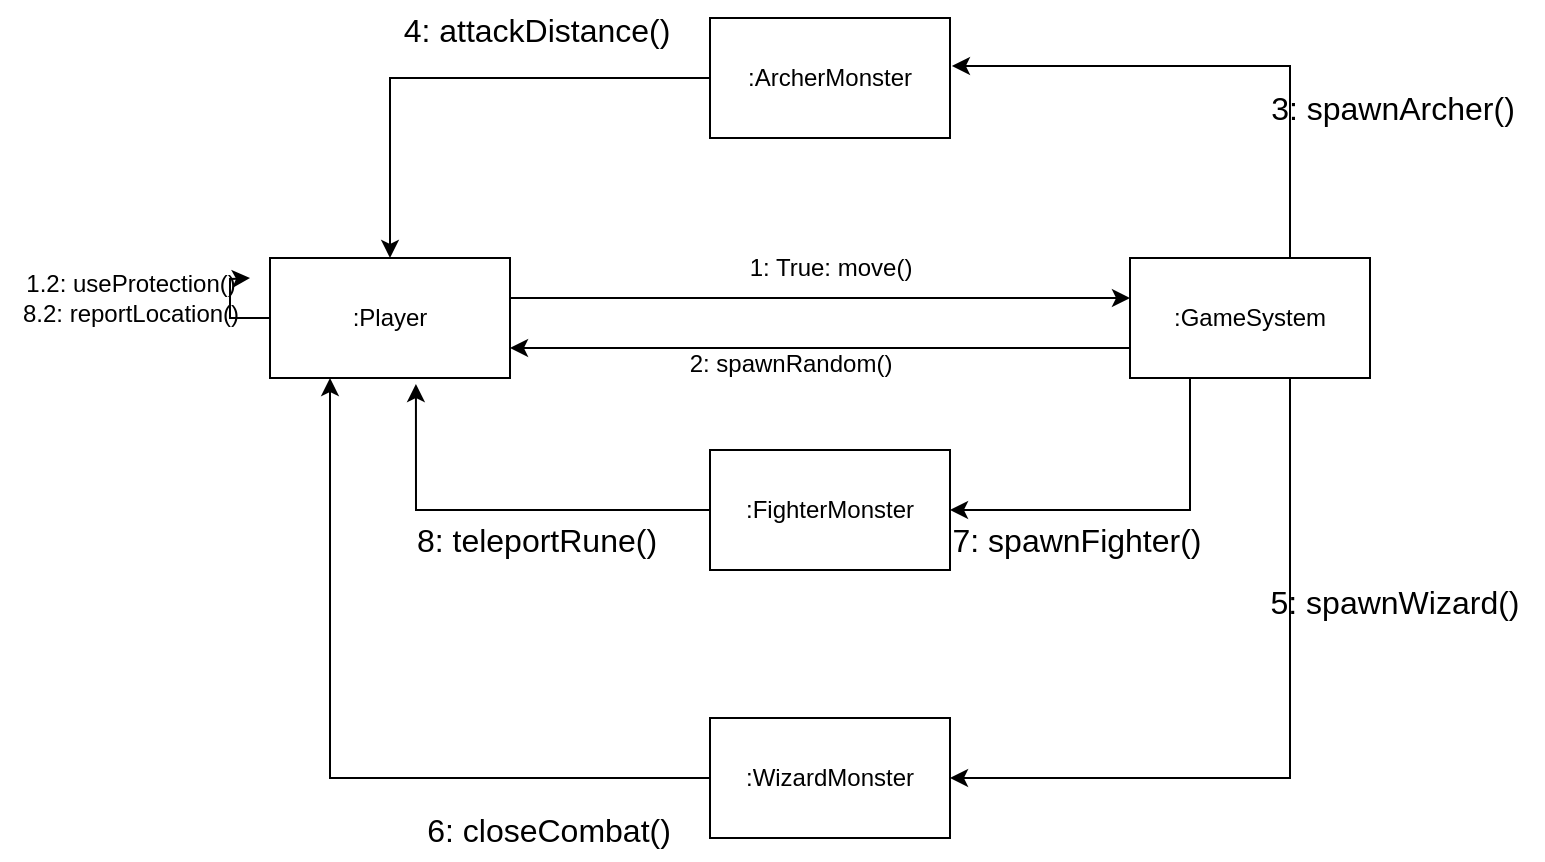 <mxfile version="25.0.2">
  <diagram name="Sayfa -1" id="GVQYx2sRCvoD61wXHu_J">
    <mxGraphModel dx="1941" dy="1975" grid="1" gridSize="10" guides="1" tooltips="1" connect="1" arrows="1" fold="1" page="1" pageScale="1" pageWidth="827" pageHeight="1169" math="0" shadow="0">
      <root>
        <mxCell id="0" />
        <mxCell id="1" parent="0" />
        <mxCell id="AqNQG8bEep74ebUHCkk8-26" style="edgeStyle=orthogonalEdgeStyle;rounded=0;orthogonalLoop=1;jettySize=auto;html=1;" parent="1" source="AqNQG8bEep74ebUHCkk8-3" edge="1">
          <mxGeometry relative="1" as="geometry">
            <mxPoint x="-675" y="-730" as="targetPoint" />
          </mxGeometry>
        </mxCell>
        <mxCell id="AqNQG8bEep74ebUHCkk8-3" value=":Player" style="rounded=0;whiteSpace=wrap;html=1;" parent="1" vertex="1">
          <mxGeometry x="-665" y="-740" width="120" height="60" as="geometry" />
        </mxCell>
        <mxCell id="AqNQG8bEep74ebUHCkk8-16" style="edgeStyle=orthogonalEdgeStyle;rounded=0;orthogonalLoop=1;jettySize=auto;html=1;" parent="1" source="AqNQG8bEep74ebUHCkk8-4" target="AqNQG8bEep74ebUHCkk8-3" edge="1">
          <mxGeometry relative="1" as="geometry" />
        </mxCell>
        <mxCell id="AqNQG8bEep74ebUHCkk8-4" value=":ArcherMonster" style="rounded=0;whiteSpace=wrap;html=1;" parent="1" vertex="1">
          <mxGeometry x="-445" y="-860" width="120" height="60" as="geometry" />
        </mxCell>
        <mxCell id="AqNQG8bEep74ebUHCkk8-12" style="edgeStyle=orthogonalEdgeStyle;rounded=0;orthogonalLoop=1;jettySize=auto;html=1;entryX=1;entryY=0.5;entryDx=0;entryDy=0;" parent="1" source="AqNQG8bEep74ebUHCkk8-5" target="AqNQG8bEep74ebUHCkk8-6" edge="1">
          <mxGeometry relative="1" as="geometry">
            <Array as="points">
              <mxPoint x="-205" y="-614" />
            </Array>
          </mxGeometry>
        </mxCell>
        <mxCell id="AqNQG8bEep74ebUHCkk8-13" style="edgeStyle=orthogonalEdgeStyle;rounded=0;orthogonalLoop=1;jettySize=auto;html=1;entryX=1;entryY=0.5;entryDx=0;entryDy=0;" parent="1" source="AqNQG8bEep74ebUHCkk8-5" target="AqNQG8bEep74ebUHCkk8-7" edge="1">
          <mxGeometry relative="1" as="geometry">
            <Array as="points">
              <mxPoint x="-155" y="-480" />
            </Array>
          </mxGeometry>
        </mxCell>
        <mxCell id="AqNQG8bEep74ebUHCkk8-5" value=":GameSystem" style="rounded=0;whiteSpace=wrap;html=1;" parent="1" vertex="1">
          <mxGeometry x="-235" y="-740" width="120" height="60" as="geometry" />
        </mxCell>
        <mxCell id="AqNQG8bEep74ebUHCkk8-6" value=":FighterMonster" style="rounded=0;whiteSpace=wrap;html=1;" parent="1" vertex="1">
          <mxGeometry x="-445" y="-644" width="120" height="60" as="geometry" />
        </mxCell>
        <mxCell id="AqNQG8bEep74ebUHCkk8-18" style="edgeStyle=orthogonalEdgeStyle;rounded=0;orthogonalLoop=1;jettySize=auto;html=1;entryX=0.25;entryY=1;entryDx=0;entryDy=0;" parent="1" source="AqNQG8bEep74ebUHCkk8-7" target="AqNQG8bEep74ebUHCkk8-3" edge="1">
          <mxGeometry relative="1" as="geometry" />
        </mxCell>
        <mxCell id="AqNQG8bEep74ebUHCkk8-7" value=":WizardMonster" style="rounded=0;whiteSpace=wrap;html=1;" parent="1" vertex="1">
          <mxGeometry x="-445" y="-510" width="120" height="60" as="geometry" />
        </mxCell>
        <mxCell id="AqNQG8bEep74ebUHCkk8-8" value="" style="endArrow=classic;html=1;rounded=0;exitX=1;exitY=0.5;exitDx=0;exitDy=0;" parent="1" edge="1">
          <mxGeometry width="50" height="50" relative="1" as="geometry">
            <mxPoint x="-545" y="-720" as="sourcePoint" />
            <mxPoint x="-235" y="-720" as="targetPoint" />
          </mxGeometry>
        </mxCell>
        <mxCell id="AqNQG8bEep74ebUHCkk8-9" value="1: True: move()" style="text;html=1;align=center;verticalAlign=middle;resizable=0;points=[];autosize=1;strokeColor=none;fillColor=none;" parent="1" vertex="1">
          <mxGeometry x="-440" y="-750" width="110" height="30" as="geometry" />
        </mxCell>
        <mxCell id="AqNQG8bEep74ebUHCkk8-10" value="" style="endArrow=classic;html=1;rounded=0;entryX=1;entryY=0.75;entryDx=0;entryDy=0;exitX=0;exitY=0.75;exitDx=0;exitDy=0;" parent="1" source="AqNQG8bEep74ebUHCkk8-5" target="AqNQG8bEep74ebUHCkk8-3" edge="1">
          <mxGeometry width="50" height="50" relative="1" as="geometry">
            <mxPoint x="-55" y="-660" as="sourcePoint" />
            <mxPoint x="-5" y="-710" as="targetPoint" />
          </mxGeometry>
        </mxCell>
        <mxCell id="AqNQG8bEep74ebUHCkk8-11" value="2: spawnRandom()" style="text;html=1;align=center;verticalAlign=middle;resizable=0;points=[];autosize=1;strokeColor=none;fillColor=none;" parent="1" vertex="1">
          <mxGeometry x="-465" y="-702" width="120" height="30" as="geometry" />
        </mxCell>
        <mxCell id="AqNQG8bEep74ebUHCkk8-14" style="edgeStyle=orthogonalEdgeStyle;rounded=0;orthogonalLoop=1;jettySize=auto;html=1;entryX=1.008;entryY=0.4;entryDx=0;entryDy=0;entryPerimeter=0;" parent="1" source="AqNQG8bEep74ebUHCkk8-5" target="AqNQG8bEep74ebUHCkk8-4" edge="1">
          <mxGeometry relative="1" as="geometry">
            <Array as="points">
              <mxPoint x="-155" y="-836" />
            </Array>
          </mxGeometry>
        </mxCell>
        <mxCell id="AqNQG8bEep74ebUHCkk8-17" style="edgeStyle=orthogonalEdgeStyle;rounded=0;orthogonalLoop=1;jettySize=auto;html=1;entryX=0.608;entryY=1.05;entryDx=0;entryDy=0;entryPerimeter=0;" parent="1" source="AqNQG8bEep74ebUHCkk8-6" target="AqNQG8bEep74ebUHCkk8-3" edge="1">
          <mxGeometry relative="1" as="geometry" />
        </mxCell>
        <mxCell id="AqNQG8bEep74ebUHCkk8-19" value="3: spawnArcher()" style="text;html=1;align=center;verticalAlign=middle;resizable=0;points=[];autosize=1;strokeColor=none;fillColor=none;fontSize=16;" parent="1" vertex="1">
          <mxGeometry x="-179" y="-830" width="150" height="30" as="geometry" />
        </mxCell>
        <mxCell id="AqNQG8bEep74ebUHCkk8-20" value="5: spawnWizard()" style="text;html=1;align=center;verticalAlign=middle;resizable=0;points=[];autosize=1;strokeColor=none;fillColor=none;fontSize=16;" parent="1" vertex="1">
          <mxGeometry x="-178.5" y="-583" width="150" height="30" as="geometry" />
        </mxCell>
        <mxCell id="AqNQG8bEep74ebUHCkk8-21" value="7: spawnFighter()" style="text;html=1;align=center;verticalAlign=middle;resizable=0;points=[];autosize=1;strokeColor=none;fillColor=none;fontSize=16;" parent="1" vertex="1">
          <mxGeometry x="-337" y="-614" width="150" height="30" as="geometry" />
        </mxCell>
        <mxCell id="AqNQG8bEep74ebUHCkk8-22" value="4: attackDistance()" style="text;html=1;align=center;verticalAlign=middle;resizable=0;points=[];autosize=1;strokeColor=none;fillColor=none;fontSize=16;" parent="1" vertex="1">
          <mxGeometry x="-612" y="-869" width="160" height="30" as="geometry" />
        </mxCell>
        <mxCell id="AqNQG8bEep74ebUHCkk8-24" value="6: closeCombat()" style="text;html=1;align=center;verticalAlign=middle;resizable=0;points=[];autosize=1;strokeColor=none;fillColor=none;fontSize=16;" parent="1" vertex="1">
          <mxGeometry x="-601" y="-469" width="150" height="30" as="geometry" />
        </mxCell>
        <mxCell id="AqNQG8bEep74ebUHCkk8-25" value="8: teleportRune()" style="text;html=1;align=center;verticalAlign=middle;resizable=0;points=[];autosize=1;strokeColor=none;fillColor=none;fontSize=16;" parent="1" vertex="1">
          <mxGeometry x="-602" y="-614" width="140" height="30" as="geometry" />
        </mxCell>
        <mxCell id="AqNQG8bEep74ebUHCkk8-27" value="1.2: useProtection()&lt;div&gt;8.2: reportLocation()&lt;/div&gt;" style="text;html=1;align=center;verticalAlign=middle;resizable=0;points=[];autosize=1;strokeColor=none;fillColor=none;" parent="1" vertex="1">
          <mxGeometry x="-800" y="-740" width="130" height="40" as="geometry" />
        </mxCell>
      </root>
    </mxGraphModel>
  </diagram>
</mxfile>
